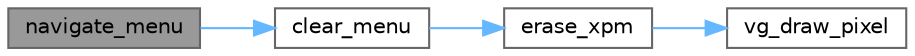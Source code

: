 digraph "navigate_menu"
{
 // LATEX_PDF_SIZE
  bgcolor="transparent";
  edge [fontname=Helvetica,fontsize=10,labelfontname=Helvetica,labelfontsize=10];
  node [fontname=Helvetica,fontsize=10,shape=box,height=0.2,width=0.4];
  rankdir="LR";
  Node1 [label="navigate_menu",height=0.2,width=0.4,color="gray40", fillcolor="grey60", style="filled", fontcolor="black",tooltip="This function navigates the menu screen based on the user input."];
  Node1 -> Node2 [color="steelblue1",style="solid"];
  Node2 [label="clear_menu",height=0.2,width=0.4,color="grey40", fillcolor="white", style="filled",URL="$menu_8c.html#ac236c3db0ae243876d31c6d59444e1cd",tooltip="This function clears the XPM images for the menu screen."];
  Node2 -> Node3 [color="steelblue1",style="solid"];
  Node3 [label="erase_xpm",height=0.2,width=0.4,color="grey40", fillcolor="white", style="filled",URL="$vbe__graphics_8c.html#a523ae4127a08a05e5625c63ddbec8921",tooltip="Erases an xpm image from the screen."];
  Node3 -> Node4 [color="steelblue1",style="solid"];
  Node4 [label="vg_draw_pixel",height=0.2,width=0.4,color="grey40", fillcolor="white", style="filled",URL="$vbe__graphics_8c.html#a08c498ffeb0a3962e3b7711b57397741",tooltip="Draws a pixel on the screen."];
}
